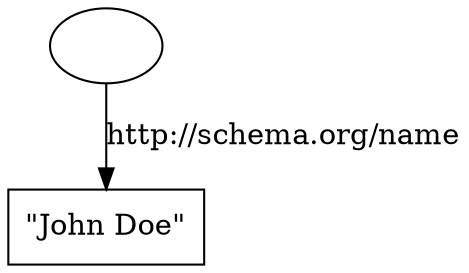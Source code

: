 digraph G {
  _ [label="" pos="0,0!"];
  "\"John Doe\"" [pos="3,0!" shape=rect]
  _ -> "\"John Doe\"" [label="http://schema.org/name"];
}
